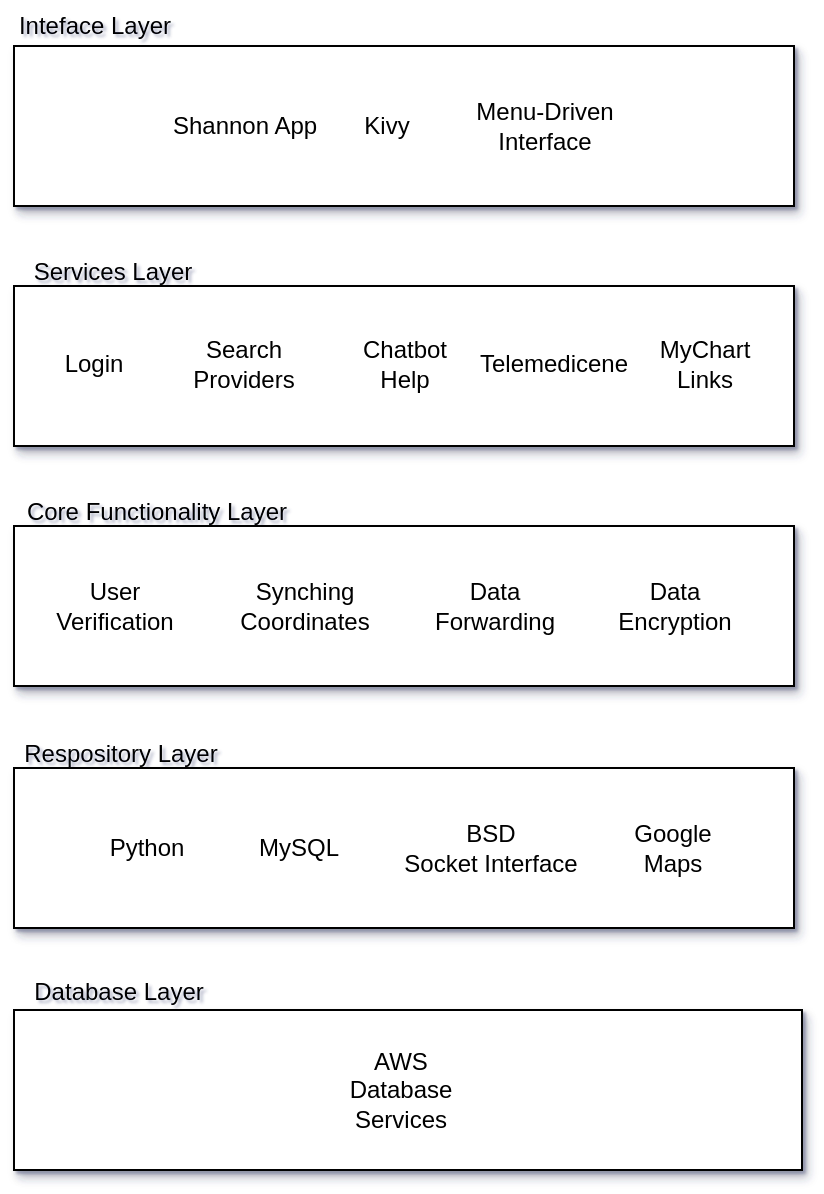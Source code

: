 <mxfile version="20.4.1" type="github">
  <diagram id="P2JkW2iTQmZUSIbnCeEx" name="Page-1">
    <mxGraphModel dx="931" dy="602" grid="0" gridSize="10" guides="1" tooltips="1" connect="1" arrows="1" fold="1" page="1" pageScale="1" pageWidth="850" pageHeight="1100" math="0" shadow="1">
      <root>
        <mxCell id="0" />
        <mxCell id="1" parent="0" />
        <mxCell id="qnYkJQ-oDUxNmd9Kcons-1" value="" style="rounded=0;whiteSpace=wrap;html=1;shadow=1;" vertex="1" parent="1">
          <mxGeometry x="270" y="160" width="390" height="80" as="geometry" />
        </mxCell>
        <mxCell id="qnYkJQ-oDUxNmd9Kcons-2" value="" style="rounded=0;whiteSpace=wrap;html=1;shadow=1;glass=0;" vertex="1" parent="1">
          <mxGeometry x="270" y="280" width="390" height="80" as="geometry" />
        </mxCell>
        <mxCell id="qnYkJQ-oDUxNmd9Kcons-3" value="" style="rounded=0;whiteSpace=wrap;html=1;shadow=1;" vertex="1" parent="1">
          <mxGeometry x="270" y="400" width="390" height="80" as="geometry" />
        </mxCell>
        <mxCell id="qnYkJQ-oDUxNmd9Kcons-4" value="" style="rounded=0;whiteSpace=wrap;html=1;shadow=1;" vertex="1" parent="1">
          <mxGeometry x="270" y="642" width="394" height="80" as="geometry" />
        </mxCell>
        <mxCell id="qnYkJQ-oDUxNmd9Kcons-5" value="Login" style="text;html=1;strokeColor=none;fillColor=none;align=center;verticalAlign=middle;whiteSpace=wrap;rounded=0;shadow=1;" vertex="1" parent="1">
          <mxGeometry x="280" y="304.44" width="60" height="30" as="geometry" />
        </mxCell>
        <mxCell id="qnYkJQ-oDUxNmd9Kcons-6" style="edgeStyle=orthogonalEdgeStyle;rounded=0;orthogonalLoop=1;jettySize=auto;html=1;exitX=0.5;exitY=1;exitDx=0;exitDy=0;" edge="1" parent="1">
          <mxGeometry relative="1" as="geometry">
            <mxPoint x="455" y="359.44" as="sourcePoint" />
            <mxPoint x="455" y="359.44" as="targetPoint" />
          </mxGeometry>
        </mxCell>
        <mxCell id="qnYkJQ-oDUxNmd9Kcons-7" value="Search Providers" style="text;html=1;strokeColor=none;fillColor=none;align=center;verticalAlign=middle;whiteSpace=wrap;rounded=0;shadow=1;" vertex="1" parent="1">
          <mxGeometry x="355" y="304.44" width="60" height="30" as="geometry" />
        </mxCell>
        <mxCell id="qnYkJQ-oDUxNmd9Kcons-8" value="Chatbot&lt;br&gt;Help" style="text;html=1;align=center;verticalAlign=middle;resizable=0;points=[];autosize=1;strokeColor=none;fillColor=none;" vertex="1" parent="1">
          <mxGeometry x="430" y="299.44" width="70" height="40" as="geometry" />
        </mxCell>
        <mxCell id="qnYkJQ-oDUxNmd9Kcons-9" value="Telemedicene" style="text;html=1;strokeColor=none;fillColor=none;align=center;verticalAlign=middle;whiteSpace=wrap;rounded=0;shadow=1;glass=1;" vertex="1" parent="1">
          <mxGeometry x="510" y="304.44" width="60" height="30" as="geometry" />
        </mxCell>
        <mxCell id="qnYkJQ-oDUxNmd9Kcons-10" value="Shannon App" style="text;html=1;align=center;verticalAlign=middle;resizable=0;points=[];autosize=1;strokeColor=none;fillColor=none;" vertex="1" parent="1">
          <mxGeometry x="335" y="185" width="100" height="30" as="geometry" />
        </mxCell>
        <mxCell id="qnYkJQ-oDUxNmd9Kcons-11" value="MyChart&lt;br&gt;Links" style="text;html=1;align=center;verticalAlign=middle;resizable=0;points=[];autosize=1;strokeColor=none;fillColor=none;" vertex="1" parent="1">
          <mxGeometry x="580" y="299.44" width="70" height="40" as="geometry" />
        </mxCell>
        <mxCell id="qnYkJQ-oDUxNmd9Kcons-12" value="Data&lt;br&gt;Forwarding" style="text;html=1;align=center;verticalAlign=middle;resizable=0;points=[];autosize=1;strokeColor=none;fillColor=none;" vertex="1" parent="1">
          <mxGeometry x="470" y="420" width="80" height="40" as="geometry" />
        </mxCell>
        <mxCell id="qnYkJQ-oDUxNmd9Kcons-13" value="User&lt;br&gt;Verification" style="text;html=1;align=center;verticalAlign=middle;resizable=0;points=[];autosize=1;strokeColor=none;fillColor=none;" vertex="1" parent="1">
          <mxGeometry x="280" y="420" width="80" height="40" as="geometry" />
        </mxCell>
        <mxCell id="qnYkJQ-oDUxNmd9Kcons-14" value="Data &lt;br&gt;Encryption" style="text;html=1;align=center;verticalAlign=middle;resizable=0;points=[];autosize=1;strokeColor=none;fillColor=none;" vertex="1" parent="1">
          <mxGeometry x="560" y="420" width="80" height="40" as="geometry" />
        </mxCell>
        <mxCell id="qnYkJQ-oDUxNmd9Kcons-15" value="Synching &lt;br&gt;Coordinates" style="text;html=1;align=center;verticalAlign=middle;resizable=0;points=[];autosize=1;strokeColor=none;fillColor=none;" vertex="1" parent="1">
          <mxGeometry x="370" y="420" width="90" height="40" as="geometry" />
        </mxCell>
        <mxCell id="qnYkJQ-oDUxNmd9Kcons-18" value="" style="rounded=0;whiteSpace=wrap;html=1;shadow=1;glass=0;" vertex="1" parent="1">
          <mxGeometry x="270" y="521" width="390" height="80" as="geometry" />
        </mxCell>
        <mxCell id="qnYkJQ-oDUxNmd9Kcons-19" value="MySQL" style="text;html=1;align=center;verticalAlign=middle;resizable=0;points=[];autosize=1;strokeColor=none;fillColor=none;" vertex="1" parent="1">
          <mxGeometry x="382" y="546" width="60" height="30" as="geometry" />
        </mxCell>
        <mxCell id="qnYkJQ-oDUxNmd9Kcons-20" value="BSD&lt;br&gt;Socket Interface" style="text;html=1;align=center;verticalAlign=middle;resizable=0;points=[];autosize=1;strokeColor=none;fillColor=none;" vertex="1" parent="1">
          <mxGeometry x="455" y="540.5" width="105" height="41" as="geometry" />
        </mxCell>
        <mxCell id="qnYkJQ-oDUxNmd9Kcons-21" value="AWS&lt;br&gt;Database&lt;br&gt;Services" style="text;html=1;align=center;verticalAlign=middle;resizable=0;points=[];autosize=1;strokeColor=none;fillColor=none;" vertex="1" parent="1">
          <mxGeometry x="428" y="652" width="70" height="60" as="geometry" />
        </mxCell>
        <mxCell id="qnYkJQ-oDUxNmd9Kcons-22" value="Menu-Driven&lt;br&gt;Interface" style="text;html=1;align=center;verticalAlign=middle;resizable=0;points=[];autosize=1;strokeColor=none;fillColor=none;" vertex="1" parent="1">
          <mxGeometry x="490" y="180" width="90" height="40" as="geometry" />
        </mxCell>
        <mxCell id="qnYkJQ-oDUxNmd9Kcons-23" value="Kivy" style="text;html=1;align=center;verticalAlign=middle;resizable=0;points=[];autosize=1;strokeColor=none;fillColor=none;" vertex="1" parent="1">
          <mxGeometry x="435" y="187" width="41" height="26" as="geometry" />
        </mxCell>
        <mxCell id="qnYkJQ-oDUxNmd9Kcons-24" value="Python" style="text;html=1;align=center;verticalAlign=middle;resizable=0;points=[];autosize=1;strokeColor=none;fillColor=none;" vertex="1" parent="1">
          <mxGeometry x="308" y="548" width="55" height="26" as="geometry" />
        </mxCell>
        <mxCell id="qnYkJQ-oDUxNmd9Kcons-25" value="Google&lt;br&gt;Maps" style="text;html=1;align=center;verticalAlign=middle;resizable=0;points=[];autosize=1;strokeColor=none;fillColor=none;" vertex="1" parent="1">
          <mxGeometry x="570" y="540.5" width="57" height="41" as="geometry" />
        </mxCell>
        <mxCell id="qnYkJQ-oDUxNmd9Kcons-26" value="Inteface Layer" style="text;html=1;align=center;verticalAlign=middle;resizable=0;points=[];autosize=1;strokeColor=none;fillColor=none;" vertex="1" parent="1">
          <mxGeometry x="263" y="137" width="94" height="26" as="geometry" />
        </mxCell>
        <mxCell id="qnYkJQ-oDUxNmd9Kcons-27" value="Services Layer" style="text;html=1;align=center;verticalAlign=middle;resizable=0;points=[];autosize=1;strokeColor=none;fillColor=none;" vertex="1" parent="1">
          <mxGeometry x="270" y="260" width="97" height="26" as="geometry" />
        </mxCell>
        <mxCell id="qnYkJQ-oDUxNmd9Kcons-28" value="Core Functionality Layer" style="text;html=1;align=center;verticalAlign=middle;resizable=0;points=[];autosize=1;strokeColor=none;fillColor=none;" vertex="1" parent="1">
          <mxGeometry x="267" y="380" width="148" height="26" as="geometry" />
        </mxCell>
        <mxCell id="qnYkJQ-oDUxNmd9Kcons-29" value="Respository Layer" style="text;html=1;align=center;verticalAlign=middle;resizable=0;points=[];autosize=1;strokeColor=none;fillColor=none;" vertex="1" parent="1">
          <mxGeometry x="265" y="501" width="115" height="26" as="geometry" />
        </mxCell>
        <mxCell id="qnYkJQ-oDUxNmd9Kcons-30" value="Database Layer" style="text;html=1;align=center;verticalAlign=middle;resizable=0;points=[];autosize=1;strokeColor=none;fillColor=none;" vertex="1" parent="1">
          <mxGeometry x="270" y="620" width="103" height="26" as="geometry" />
        </mxCell>
      </root>
    </mxGraphModel>
  </diagram>
</mxfile>
